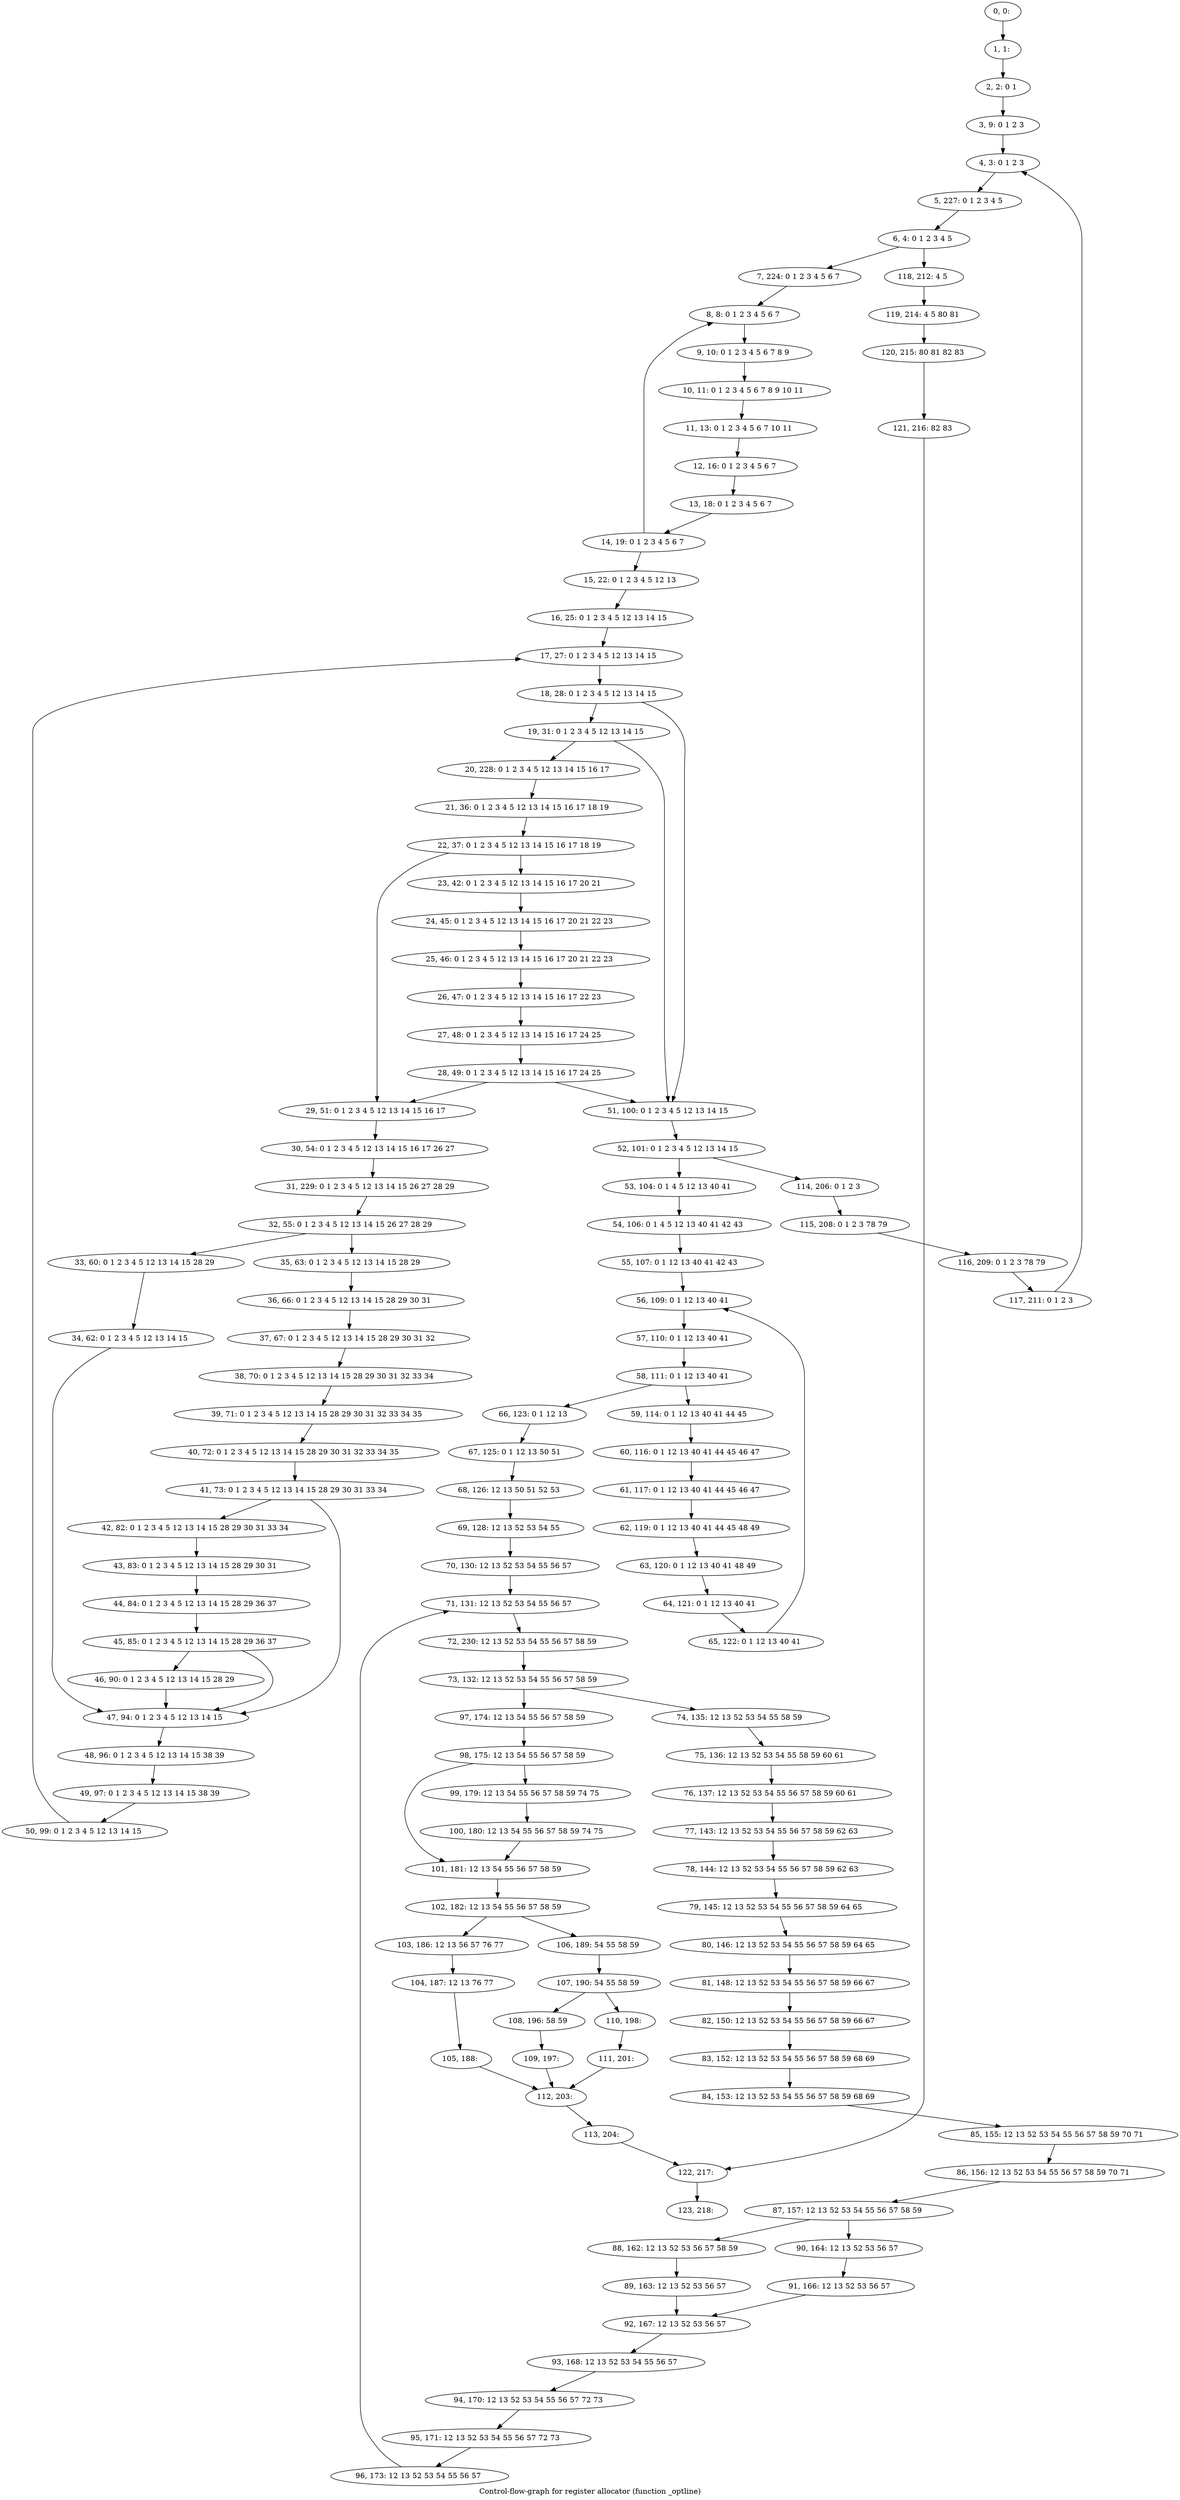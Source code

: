 digraph G {
graph [label="Control-flow-graph for register allocator (function _optline)"]
0[label="0, 0: "];
1[label="1, 1: "];
2[label="2, 2: 0 1 "];
3[label="3, 9: 0 1 2 3 "];
4[label="4, 3: 0 1 2 3 "];
5[label="5, 227: 0 1 2 3 4 5 "];
6[label="6, 4: 0 1 2 3 4 5 "];
7[label="7, 224: 0 1 2 3 4 5 6 7 "];
8[label="8, 8: 0 1 2 3 4 5 6 7 "];
9[label="9, 10: 0 1 2 3 4 5 6 7 8 9 "];
10[label="10, 11: 0 1 2 3 4 5 6 7 8 9 10 11 "];
11[label="11, 13: 0 1 2 3 4 5 6 7 10 11 "];
12[label="12, 16: 0 1 2 3 4 5 6 7 "];
13[label="13, 18: 0 1 2 3 4 5 6 7 "];
14[label="14, 19: 0 1 2 3 4 5 6 7 "];
15[label="15, 22: 0 1 2 3 4 5 12 13 "];
16[label="16, 25: 0 1 2 3 4 5 12 13 14 15 "];
17[label="17, 27: 0 1 2 3 4 5 12 13 14 15 "];
18[label="18, 28: 0 1 2 3 4 5 12 13 14 15 "];
19[label="19, 31: 0 1 2 3 4 5 12 13 14 15 "];
20[label="20, 228: 0 1 2 3 4 5 12 13 14 15 16 17 "];
21[label="21, 36: 0 1 2 3 4 5 12 13 14 15 16 17 18 19 "];
22[label="22, 37: 0 1 2 3 4 5 12 13 14 15 16 17 18 19 "];
23[label="23, 42: 0 1 2 3 4 5 12 13 14 15 16 17 20 21 "];
24[label="24, 45: 0 1 2 3 4 5 12 13 14 15 16 17 20 21 22 23 "];
25[label="25, 46: 0 1 2 3 4 5 12 13 14 15 16 17 20 21 22 23 "];
26[label="26, 47: 0 1 2 3 4 5 12 13 14 15 16 17 22 23 "];
27[label="27, 48: 0 1 2 3 4 5 12 13 14 15 16 17 24 25 "];
28[label="28, 49: 0 1 2 3 4 5 12 13 14 15 16 17 24 25 "];
29[label="29, 51: 0 1 2 3 4 5 12 13 14 15 16 17 "];
30[label="30, 54: 0 1 2 3 4 5 12 13 14 15 16 17 26 27 "];
31[label="31, 229: 0 1 2 3 4 5 12 13 14 15 26 27 28 29 "];
32[label="32, 55: 0 1 2 3 4 5 12 13 14 15 26 27 28 29 "];
33[label="33, 60: 0 1 2 3 4 5 12 13 14 15 28 29 "];
34[label="34, 62: 0 1 2 3 4 5 12 13 14 15 "];
35[label="35, 63: 0 1 2 3 4 5 12 13 14 15 28 29 "];
36[label="36, 66: 0 1 2 3 4 5 12 13 14 15 28 29 30 31 "];
37[label="37, 67: 0 1 2 3 4 5 12 13 14 15 28 29 30 31 32 "];
38[label="38, 70: 0 1 2 3 4 5 12 13 14 15 28 29 30 31 32 33 34 "];
39[label="39, 71: 0 1 2 3 4 5 12 13 14 15 28 29 30 31 32 33 34 35 "];
40[label="40, 72: 0 1 2 3 4 5 12 13 14 15 28 29 30 31 32 33 34 35 "];
41[label="41, 73: 0 1 2 3 4 5 12 13 14 15 28 29 30 31 33 34 "];
42[label="42, 82: 0 1 2 3 4 5 12 13 14 15 28 29 30 31 33 34 "];
43[label="43, 83: 0 1 2 3 4 5 12 13 14 15 28 29 30 31 "];
44[label="44, 84: 0 1 2 3 4 5 12 13 14 15 28 29 36 37 "];
45[label="45, 85: 0 1 2 3 4 5 12 13 14 15 28 29 36 37 "];
46[label="46, 90: 0 1 2 3 4 5 12 13 14 15 28 29 "];
47[label="47, 94: 0 1 2 3 4 5 12 13 14 15 "];
48[label="48, 96: 0 1 2 3 4 5 12 13 14 15 38 39 "];
49[label="49, 97: 0 1 2 3 4 5 12 13 14 15 38 39 "];
50[label="50, 99: 0 1 2 3 4 5 12 13 14 15 "];
51[label="51, 100: 0 1 2 3 4 5 12 13 14 15 "];
52[label="52, 101: 0 1 2 3 4 5 12 13 14 15 "];
53[label="53, 104: 0 1 4 5 12 13 40 41 "];
54[label="54, 106: 0 1 4 5 12 13 40 41 42 43 "];
55[label="55, 107: 0 1 12 13 40 41 42 43 "];
56[label="56, 109: 0 1 12 13 40 41 "];
57[label="57, 110: 0 1 12 13 40 41 "];
58[label="58, 111: 0 1 12 13 40 41 "];
59[label="59, 114: 0 1 12 13 40 41 44 45 "];
60[label="60, 116: 0 1 12 13 40 41 44 45 46 47 "];
61[label="61, 117: 0 1 12 13 40 41 44 45 46 47 "];
62[label="62, 119: 0 1 12 13 40 41 44 45 48 49 "];
63[label="63, 120: 0 1 12 13 40 41 48 49 "];
64[label="64, 121: 0 1 12 13 40 41 "];
65[label="65, 122: 0 1 12 13 40 41 "];
66[label="66, 123: 0 1 12 13 "];
67[label="67, 125: 0 1 12 13 50 51 "];
68[label="68, 126: 12 13 50 51 52 53 "];
69[label="69, 128: 12 13 52 53 54 55 "];
70[label="70, 130: 12 13 52 53 54 55 56 57 "];
71[label="71, 131: 12 13 52 53 54 55 56 57 "];
72[label="72, 230: 12 13 52 53 54 55 56 57 58 59 "];
73[label="73, 132: 12 13 52 53 54 55 56 57 58 59 "];
74[label="74, 135: 12 13 52 53 54 55 58 59 "];
75[label="75, 136: 12 13 52 53 54 55 58 59 60 61 "];
76[label="76, 137: 12 13 52 53 54 55 56 57 58 59 60 61 "];
77[label="77, 143: 12 13 52 53 54 55 56 57 58 59 62 63 "];
78[label="78, 144: 12 13 52 53 54 55 56 57 58 59 62 63 "];
79[label="79, 145: 12 13 52 53 54 55 56 57 58 59 64 65 "];
80[label="80, 146: 12 13 52 53 54 55 56 57 58 59 64 65 "];
81[label="81, 148: 12 13 52 53 54 55 56 57 58 59 66 67 "];
82[label="82, 150: 12 13 52 53 54 55 56 57 58 59 66 67 "];
83[label="83, 152: 12 13 52 53 54 55 56 57 58 59 68 69 "];
84[label="84, 153: 12 13 52 53 54 55 56 57 58 59 68 69 "];
85[label="85, 155: 12 13 52 53 54 55 56 57 58 59 70 71 "];
86[label="86, 156: 12 13 52 53 54 55 56 57 58 59 70 71 "];
87[label="87, 157: 12 13 52 53 54 55 56 57 58 59 "];
88[label="88, 162: 12 13 52 53 56 57 58 59 "];
89[label="89, 163: 12 13 52 53 56 57 "];
90[label="90, 164: 12 13 52 53 56 57 "];
91[label="91, 166: 12 13 52 53 56 57 "];
92[label="92, 167: 12 13 52 53 56 57 "];
93[label="93, 168: 12 13 52 53 54 55 56 57 "];
94[label="94, 170: 12 13 52 53 54 55 56 57 72 73 "];
95[label="95, 171: 12 13 52 53 54 55 56 57 72 73 "];
96[label="96, 173: 12 13 52 53 54 55 56 57 "];
97[label="97, 174: 12 13 54 55 56 57 58 59 "];
98[label="98, 175: 12 13 54 55 56 57 58 59 "];
99[label="99, 179: 12 13 54 55 56 57 58 59 74 75 "];
100[label="100, 180: 12 13 54 55 56 57 58 59 74 75 "];
101[label="101, 181: 12 13 54 55 56 57 58 59 "];
102[label="102, 182: 12 13 54 55 56 57 58 59 "];
103[label="103, 186: 12 13 56 57 76 77 "];
104[label="104, 187: 12 13 76 77 "];
105[label="105, 188: "];
106[label="106, 189: 54 55 58 59 "];
107[label="107, 190: 54 55 58 59 "];
108[label="108, 196: 58 59 "];
109[label="109, 197: "];
110[label="110, 198: "];
111[label="111, 201: "];
112[label="112, 203: "];
113[label="113, 204: "];
114[label="114, 206: 0 1 2 3 "];
115[label="115, 208: 0 1 2 3 78 79 "];
116[label="116, 209: 0 1 2 3 78 79 "];
117[label="117, 211: 0 1 2 3 "];
118[label="118, 212: 4 5 "];
119[label="119, 214: 4 5 80 81 "];
120[label="120, 215: 80 81 82 83 "];
121[label="121, 216: 82 83 "];
122[label="122, 217: "];
123[label="123, 218: "];
0->1 ;
1->2 ;
2->3 ;
3->4 ;
4->5 ;
5->6 ;
6->7 ;
6->118 ;
7->8 ;
8->9 ;
9->10 ;
10->11 ;
11->12 ;
12->13 ;
13->14 ;
14->15 ;
14->8 ;
15->16 ;
16->17 ;
17->18 ;
18->19 ;
18->51 ;
19->20 ;
19->51 ;
20->21 ;
21->22 ;
22->23 ;
22->29 ;
23->24 ;
24->25 ;
25->26 ;
26->27 ;
27->28 ;
28->29 ;
28->51 ;
29->30 ;
30->31 ;
31->32 ;
32->33 ;
32->35 ;
33->34 ;
34->47 ;
35->36 ;
36->37 ;
37->38 ;
38->39 ;
39->40 ;
40->41 ;
41->42 ;
41->47 ;
42->43 ;
43->44 ;
44->45 ;
45->46 ;
45->47 ;
46->47 ;
47->48 ;
48->49 ;
49->50 ;
50->17 ;
51->52 ;
52->53 ;
52->114 ;
53->54 ;
54->55 ;
55->56 ;
56->57 ;
57->58 ;
58->59 ;
58->66 ;
59->60 ;
60->61 ;
61->62 ;
62->63 ;
63->64 ;
64->65 ;
65->56 ;
66->67 ;
67->68 ;
68->69 ;
69->70 ;
70->71 ;
71->72 ;
72->73 ;
73->74 ;
73->97 ;
74->75 ;
75->76 ;
76->77 ;
77->78 ;
78->79 ;
79->80 ;
80->81 ;
81->82 ;
82->83 ;
83->84 ;
84->85 ;
85->86 ;
86->87 ;
87->88 ;
87->90 ;
88->89 ;
89->92 ;
90->91 ;
91->92 ;
92->93 ;
93->94 ;
94->95 ;
95->96 ;
96->71 ;
97->98 ;
98->99 ;
98->101 ;
99->100 ;
100->101 ;
101->102 ;
102->103 ;
102->106 ;
103->104 ;
104->105 ;
105->112 ;
106->107 ;
107->108 ;
107->110 ;
108->109 ;
109->112 ;
110->111 ;
111->112 ;
112->113 ;
113->122 ;
114->115 ;
115->116 ;
116->117 ;
117->4 ;
118->119 ;
119->120 ;
120->121 ;
121->122 ;
122->123 ;
}
